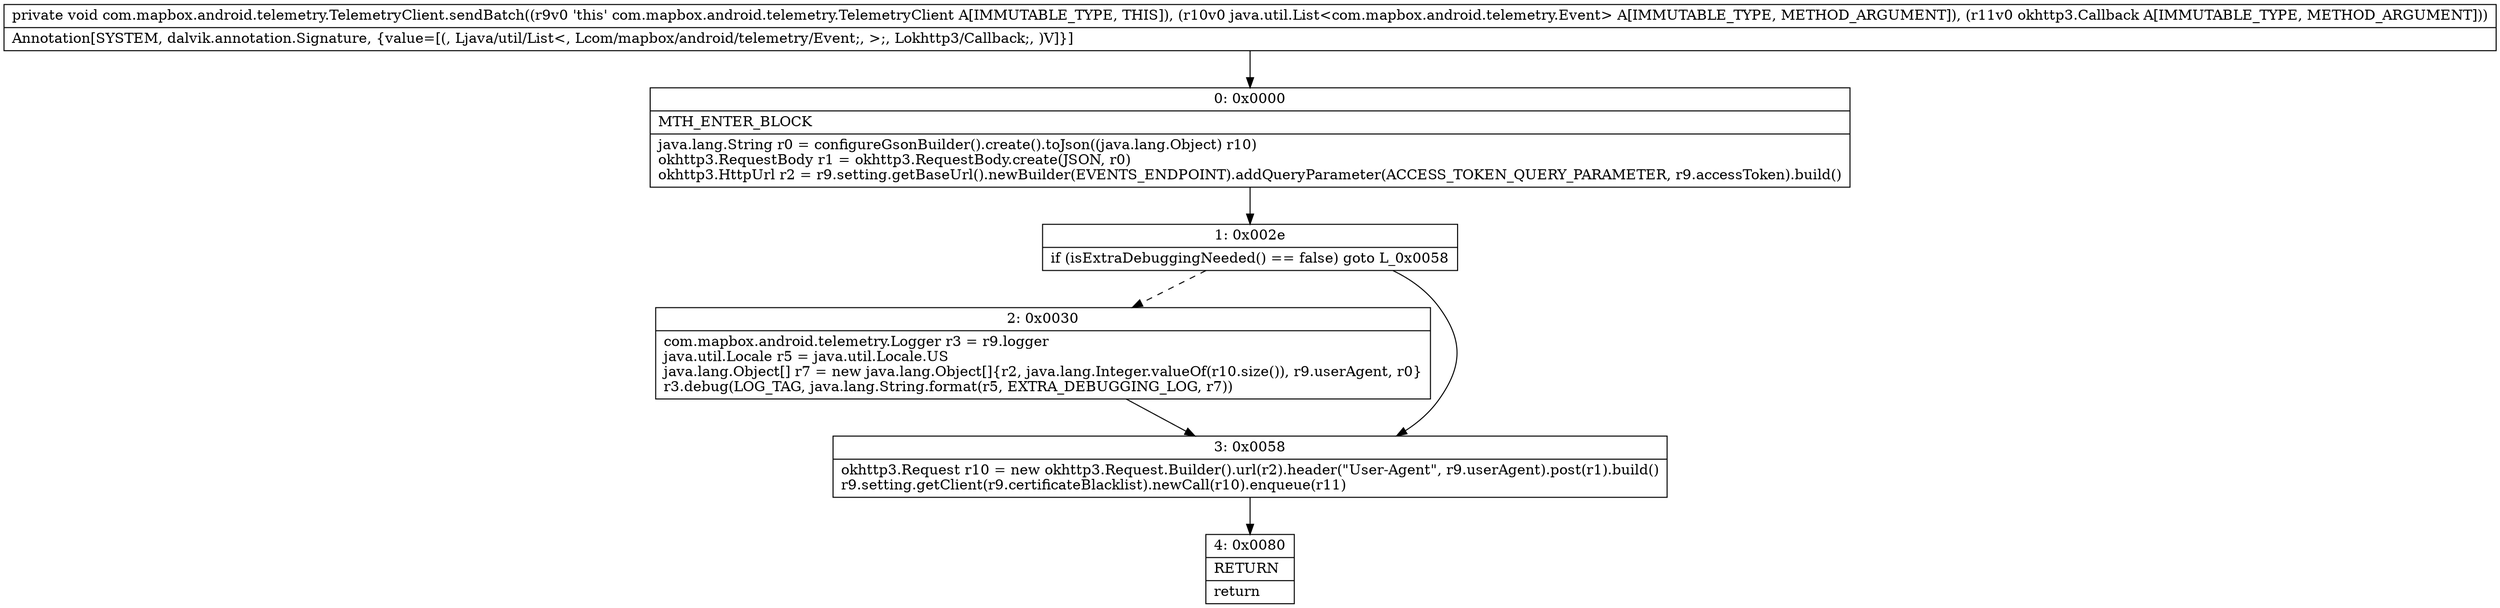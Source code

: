 digraph "CFG forcom.mapbox.android.telemetry.TelemetryClient.sendBatch(Ljava\/util\/List;Lokhttp3\/Callback;)V" {
Node_0 [shape=record,label="{0\:\ 0x0000|MTH_ENTER_BLOCK\l|java.lang.String r0 = configureGsonBuilder().create().toJson((java.lang.Object) r10)\lokhttp3.RequestBody r1 = okhttp3.RequestBody.create(JSON, r0)\lokhttp3.HttpUrl r2 = r9.setting.getBaseUrl().newBuilder(EVENTS_ENDPOINT).addQueryParameter(ACCESS_TOKEN_QUERY_PARAMETER, r9.accessToken).build()\l}"];
Node_1 [shape=record,label="{1\:\ 0x002e|if (isExtraDebuggingNeeded() == false) goto L_0x0058\l}"];
Node_2 [shape=record,label="{2\:\ 0x0030|com.mapbox.android.telemetry.Logger r3 = r9.logger\ljava.util.Locale r5 = java.util.Locale.US\ljava.lang.Object[] r7 = new java.lang.Object[]\{r2, java.lang.Integer.valueOf(r10.size()), r9.userAgent, r0\}\lr3.debug(LOG_TAG, java.lang.String.format(r5, EXTRA_DEBUGGING_LOG, r7))\l}"];
Node_3 [shape=record,label="{3\:\ 0x0058|okhttp3.Request r10 = new okhttp3.Request.Builder().url(r2).header(\"User\-Agent\", r9.userAgent).post(r1).build()\lr9.setting.getClient(r9.certificateBlacklist).newCall(r10).enqueue(r11)\l}"];
Node_4 [shape=record,label="{4\:\ 0x0080|RETURN\l|return\l}"];
MethodNode[shape=record,label="{private void com.mapbox.android.telemetry.TelemetryClient.sendBatch((r9v0 'this' com.mapbox.android.telemetry.TelemetryClient A[IMMUTABLE_TYPE, THIS]), (r10v0 java.util.List\<com.mapbox.android.telemetry.Event\> A[IMMUTABLE_TYPE, METHOD_ARGUMENT]), (r11v0 okhttp3.Callback A[IMMUTABLE_TYPE, METHOD_ARGUMENT]))  | Annotation[SYSTEM, dalvik.annotation.Signature, \{value=[(, Ljava\/util\/List\<, Lcom\/mapbox\/android\/telemetry\/Event;, \>;, Lokhttp3\/Callback;, )V]\}]\l}"];
MethodNode -> Node_0;
Node_0 -> Node_1;
Node_1 -> Node_2[style=dashed];
Node_1 -> Node_3;
Node_2 -> Node_3;
Node_3 -> Node_4;
}

